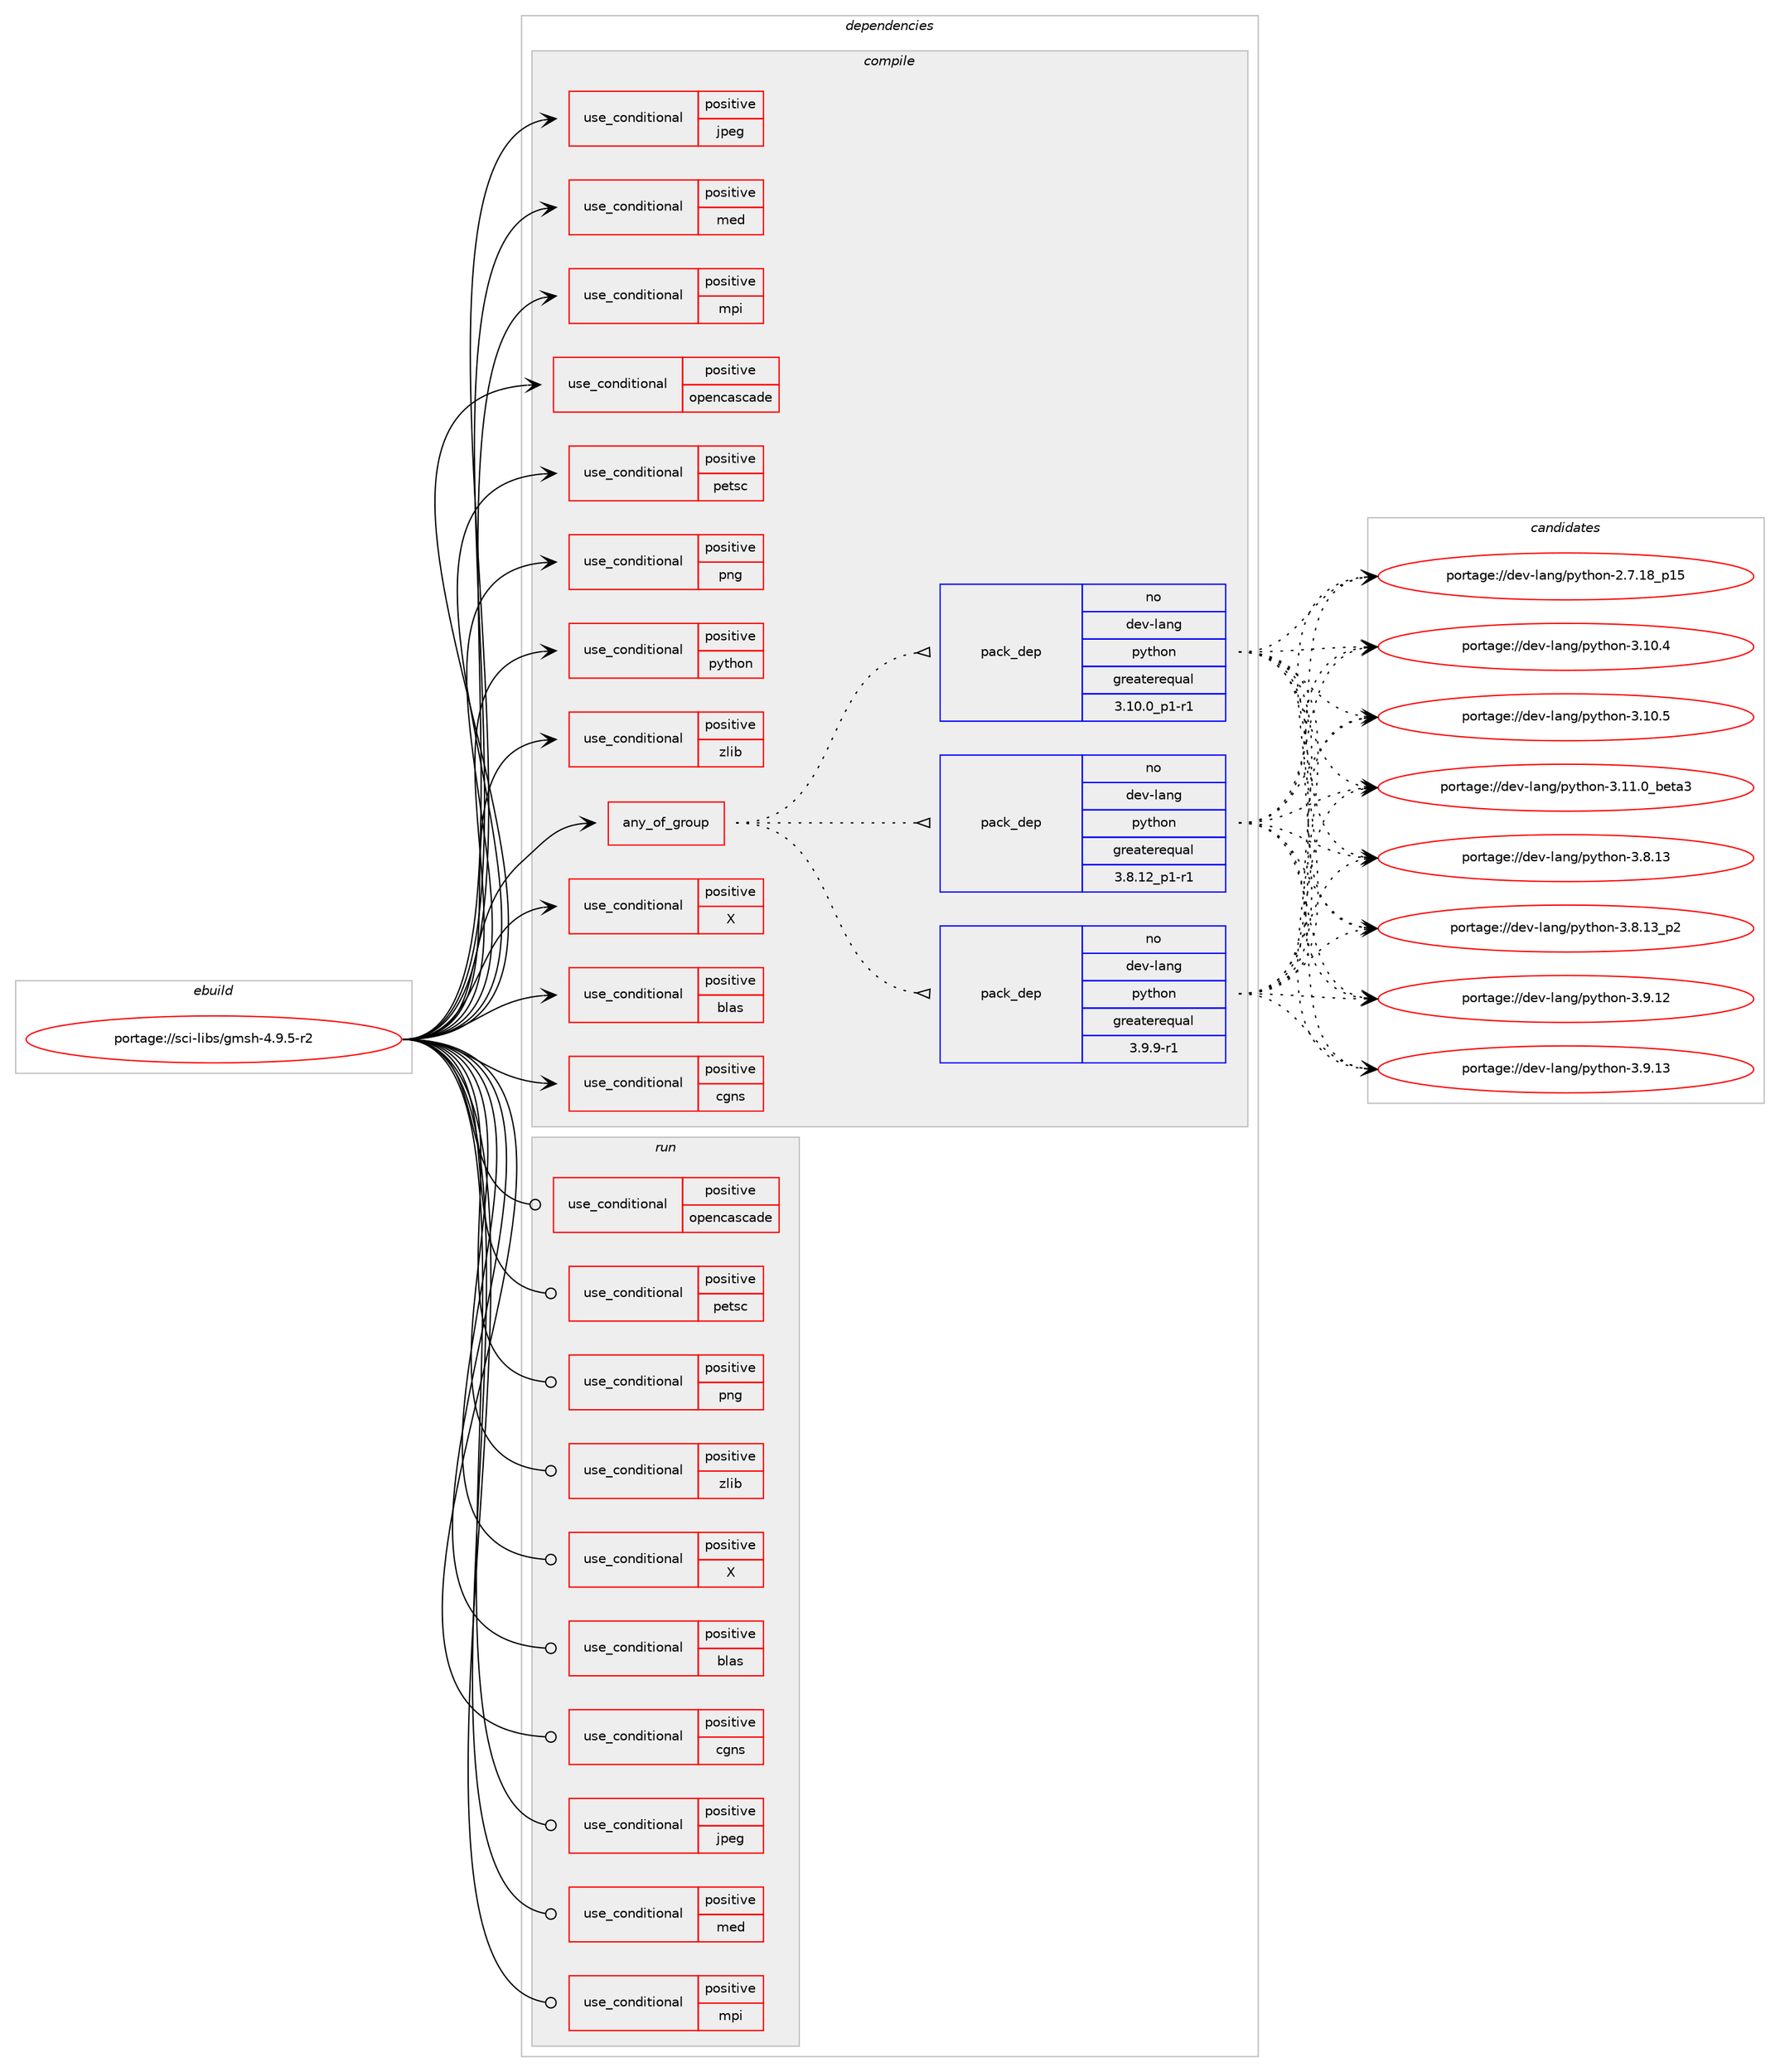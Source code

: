 digraph prolog {

# *************
# Graph options
# *************

newrank=true;
concentrate=true;
compound=true;
graph [rankdir=LR,fontname=Helvetica,fontsize=10,ranksep=1.5];#, ranksep=2.5, nodesep=0.2];
edge  [arrowhead=vee];
node  [fontname=Helvetica,fontsize=10];

# **********
# The ebuild
# **********

subgraph cluster_leftcol {
color=gray;
rank=same;
label=<<i>ebuild</i>>;
id [label="portage://sci-libs/gmsh-4.9.5-r2", color=red, width=4, href="../sci-libs/gmsh-4.9.5-r2.svg"];
}

# ****************
# The dependencies
# ****************

subgraph cluster_midcol {
color=gray;
label=<<i>dependencies</i>>;
subgraph cluster_compile {
fillcolor="#eeeeee";
style=filled;
label=<<i>compile</i>>;
subgraph any21 {
dependency3491 [label=<<TABLE BORDER="0" CELLBORDER="1" CELLSPACING="0" CELLPADDING="4"><TR><TD CELLPADDING="10">any_of_group</TD></TR></TABLE>>, shape=none, color=red];subgraph pack1073 {
dependency3492 [label=<<TABLE BORDER="0" CELLBORDER="1" CELLSPACING="0" CELLPADDING="4" WIDTH="220"><TR><TD ROWSPAN="6" CELLPADDING="30">pack_dep</TD></TR><TR><TD WIDTH="110">no</TD></TR><TR><TD>dev-lang</TD></TR><TR><TD>python</TD></TR><TR><TD>greaterequal</TD></TR><TR><TD>3.10.0_p1-r1</TD></TR></TABLE>>, shape=none, color=blue];
}
dependency3491:e -> dependency3492:w [weight=20,style="dotted",arrowhead="oinv"];
subgraph pack1074 {
dependency3493 [label=<<TABLE BORDER="0" CELLBORDER="1" CELLSPACING="0" CELLPADDING="4" WIDTH="220"><TR><TD ROWSPAN="6" CELLPADDING="30">pack_dep</TD></TR><TR><TD WIDTH="110">no</TD></TR><TR><TD>dev-lang</TD></TR><TR><TD>python</TD></TR><TR><TD>greaterequal</TD></TR><TR><TD>3.9.9-r1</TD></TR></TABLE>>, shape=none, color=blue];
}
dependency3491:e -> dependency3493:w [weight=20,style="dotted",arrowhead="oinv"];
subgraph pack1075 {
dependency3494 [label=<<TABLE BORDER="0" CELLBORDER="1" CELLSPACING="0" CELLPADDING="4" WIDTH="220"><TR><TD ROWSPAN="6" CELLPADDING="30">pack_dep</TD></TR><TR><TD WIDTH="110">no</TD></TR><TR><TD>dev-lang</TD></TR><TR><TD>python</TD></TR><TR><TD>greaterequal</TD></TR><TR><TD>3.8.12_p1-r1</TD></TR></TABLE>>, shape=none, color=blue];
}
dependency3491:e -> dependency3494:w [weight=20,style="dotted",arrowhead="oinv"];
}
id:e -> dependency3491:w [weight=20,style="solid",arrowhead="vee"];
subgraph cond2399 {
dependency3495 [label=<<TABLE BORDER="0" CELLBORDER="1" CELLSPACING="0" CELLPADDING="4"><TR><TD ROWSPAN="3" CELLPADDING="10">use_conditional</TD></TR><TR><TD>positive</TD></TR><TR><TD>X</TD></TR></TABLE>>, shape=none, color=red];
# *** BEGIN UNKNOWN DEPENDENCY TYPE (TODO) ***
# dependency3495 -> package_dependency(portage://sci-libs/gmsh-4.9.5-r2,install,no,x11-libs,fltk,none,[,,],[slot(1)],[use(enable(xft),none)])
# *** END UNKNOWN DEPENDENCY TYPE (TODO) ***

}
id:e -> dependency3495:w [weight=20,style="solid",arrowhead="vee"];
subgraph cond2400 {
dependency3496 [label=<<TABLE BORDER="0" CELLBORDER="1" CELLSPACING="0" CELLPADDING="4"><TR><TD ROWSPAN="3" CELLPADDING="10">use_conditional</TD></TR><TR><TD>positive</TD></TR><TR><TD>blas</TD></TR></TABLE>>, shape=none, color=red];
# *** BEGIN UNKNOWN DEPENDENCY TYPE (TODO) ***
# dependency3496 -> package_dependency(portage://sci-libs/gmsh-4.9.5-r2,install,no,virtual,blas,none,[,,],[],[])
# *** END UNKNOWN DEPENDENCY TYPE (TODO) ***

# *** BEGIN UNKNOWN DEPENDENCY TYPE (TODO) ***
# dependency3496 -> package_dependency(portage://sci-libs/gmsh-4.9.5-r2,install,no,virtual,lapack,none,[,,],[],[])
# *** END UNKNOWN DEPENDENCY TYPE (TODO) ***

# *** BEGIN UNKNOWN DEPENDENCY TYPE (TODO) ***
# dependency3496 -> package_dependency(portage://sci-libs/gmsh-4.9.5-r2,install,no,sci-libs,fftw,none,[,,],[slot(3.0)],[])
# *** END UNKNOWN DEPENDENCY TYPE (TODO) ***

}
id:e -> dependency3496:w [weight=20,style="solid",arrowhead="vee"];
subgraph cond2401 {
dependency3497 [label=<<TABLE BORDER="0" CELLBORDER="1" CELLSPACING="0" CELLPADDING="4"><TR><TD ROWSPAN="3" CELLPADDING="10">use_conditional</TD></TR><TR><TD>positive</TD></TR><TR><TD>cgns</TD></TR></TABLE>>, shape=none, color=red];
# *** BEGIN UNKNOWN DEPENDENCY TYPE (TODO) ***
# dependency3497 -> package_dependency(portage://sci-libs/gmsh-4.9.5-r2,install,no,sci-libs,cgnslib,none,[,,],[],[])
# *** END UNKNOWN DEPENDENCY TYPE (TODO) ***

}
id:e -> dependency3497:w [weight=20,style="solid",arrowhead="vee"];
subgraph cond2402 {
dependency3498 [label=<<TABLE BORDER="0" CELLBORDER="1" CELLSPACING="0" CELLPADDING="4"><TR><TD ROWSPAN="3" CELLPADDING="10">use_conditional</TD></TR><TR><TD>positive</TD></TR><TR><TD>jpeg</TD></TR></TABLE>>, shape=none, color=red];
# *** BEGIN UNKNOWN DEPENDENCY TYPE (TODO) ***
# dependency3498 -> package_dependency(portage://sci-libs/gmsh-4.9.5-r2,install,no,media-libs,libjpeg-turbo,none,[,,],[],[])
# *** END UNKNOWN DEPENDENCY TYPE (TODO) ***

}
id:e -> dependency3498:w [weight=20,style="solid",arrowhead="vee"];
subgraph cond2403 {
dependency3499 [label=<<TABLE BORDER="0" CELLBORDER="1" CELLSPACING="0" CELLPADDING="4"><TR><TD ROWSPAN="3" CELLPADDING="10">use_conditional</TD></TR><TR><TD>positive</TD></TR><TR><TD>med</TD></TR></TABLE>>, shape=none, color=red];
# *** BEGIN UNKNOWN DEPENDENCY TYPE (TODO) ***
# dependency3499 -> package_dependency(portage://sci-libs/gmsh-4.9.5-r2,install,no,sci-libs,med,none,[,,],[],[use(enable(mpi),none)])
# *** END UNKNOWN DEPENDENCY TYPE (TODO) ***

}
id:e -> dependency3499:w [weight=20,style="solid",arrowhead="vee"];
subgraph cond2404 {
dependency3500 [label=<<TABLE BORDER="0" CELLBORDER="1" CELLSPACING="0" CELLPADDING="4"><TR><TD ROWSPAN="3" CELLPADDING="10">use_conditional</TD></TR><TR><TD>positive</TD></TR><TR><TD>mpi</TD></TR></TABLE>>, shape=none, color=red];
# *** BEGIN UNKNOWN DEPENDENCY TYPE (TODO) ***
# dependency3500 -> package_dependency(portage://sci-libs/gmsh-4.9.5-r2,install,no,virtual,mpi,none,[,,],[],[use(enable(cxx),none)])
# *** END UNKNOWN DEPENDENCY TYPE (TODO) ***

}
id:e -> dependency3500:w [weight=20,style="solid",arrowhead="vee"];
subgraph cond2405 {
dependency3501 [label=<<TABLE BORDER="0" CELLBORDER="1" CELLSPACING="0" CELLPADDING="4"><TR><TD ROWSPAN="3" CELLPADDING="10">use_conditional</TD></TR><TR><TD>positive</TD></TR><TR><TD>opencascade</TD></TR></TABLE>>, shape=none, color=red];
# *** BEGIN UNKNOWN DEPENDENCY TYPE (TODO) ***
# dependency3501 -> package_dependency(portage://sci-libs/gmsh-4.9.5-r2,install,no,sci-libs,opencascade,none,[,,],any_different_slot,[])
# *** END UNKNOWN DEPENDENCY TYPE (TODO) ***

}
id:e -> dependency3501:w [weight=20,style="solid",arrowhead="vee"];
subgraph cond2406 {
dependency3502 [label=<<TABLE BORDER="0" CELLBORDER="1" CELLSPACING="0" CELLPADDING="4"><TR><TD ROWSPAN="3" CELLPADDING="10">use_conditional</TD></TR><TR><TD>positive</TD></TR><TR><TD>petsc</TD></TR></TABLE>>, shape=none, color=red];
# *** BEGIN UNKNOWN DEPENDENCY TYPE (TODO) ***
# dependency3502 -> package_dependency(portage://sci-libs/gmsh-4.9.5-r2,install,no,sci-mathematics,petsc,none,[,,],[],[use(equal(mpi),none)])
# *** END UNKNOWN DEPENDENCY TYPE (TODO) ***

}
id:e -> dependency3502:w [weight=20,style="solid",arrowhead="vee"];
subgraph cond2407 {
dependency3503 [label=<<TABLE BORDER="0" CELLBORDER="1" CELLSPACING="0" CELLPADDING="4"><TR><TD ROWSPAN="3" CELLPADDING="10">use_conditional</TD></TR><TR><TD>positive</TD></TR><TR><TD>png</TD></TR></TABLE>>, shape=none, color=red];
# *** BEGIN UNKNOWN DEPENDENCY TYPE (TODO) ***
# dependency3503 -> package_dependency(portage://sci-libs/gmsh-4.9.5-r2,install,no,media-libs,libpng,none,[,,],[slot(0)],[])
# *** END UNKNOWN DEPENDENCY TYPE (TODO) ***

}
id:e -> dependency3503:w [weight=20,style="solid",arrowhead="vee"];
subgraph cond2408 {
dependency3504 [label=<<TABLE BORDER="0" CELLBORDER="1" CELLSPACING="0" CELLPADDING="4"><TR><TD ROWSPAN="3" CELLPADDING="10">use_conditional</TD></TR><TR><TD>positive</TD></TR><TR><TD>python</TD></TR></TABLE>>, shape=none, color=red];
# *** BEGIN UNKNOWN DEPENDENCY TYPE (TODO) ***
# dependency3504 -> package_dependency(portage://sci-libs/gmsh-4.9.5-r2,install,no,dev-lang,swig,none,[,,],[slot(0)],[])
# *** END UNKNOWN DEPENDENCY TYPE (TODO) ***

}
id:e -> dependency3504:w [weight=20,style="solid",arrowhead="vee"];
subgraph cond2409 {
dependency3505 [label=<<TABLE BORDER="0" CELLBORDER="1" CELLSPACING="0" CELLPADDING="4"><TR><TD ROWSPAN="3" CELLPADDING="10">use_conditional</TD></TR><TR><TD>positive</TD></TR><TR><TD>zlib</TD></TR></TABLE>>, shape=none, color=red];
# *** BEGIN UNKNOWN DEPENDENCY TYPE (TODO) ***
# dependency3505 -> package_dependency(portage://sci-libs/gmsh-4.9.5-r2,install,no,sys-libs,zlib,none,[,,],[],[])
# *** END UNKNOWN DEPENDENCY TYPE (TODO) ***

}
id:e -> dependency3505:w [weight=20,style="solid",arrowhead="vee"];
# *** BEGIN UNKNOWN DEPENDENCY TYPE (TODO) ***
# id -> package_dependency(portage://sci-libs/gmsh-4.9.5-r2,install,no,virtual,fortran,none,[,,],[],[])
# *** END UNKNOWN DEPENDENCY TYPE (TODO) ***

# *** BEGIN UNKNOWN DEPENDENCY TYPE (TODO) ***
# id -> package_dependency(portage://sci-libs/gmsh-4.9.5-r2,install,no,virtual,pkgconfig,none,[,,],[],[])
# *** END UNKNOWN DEPENDENCY TYPE (TODO) ***

}
subgraph cluster_compileandrun {
fillcolor="#eeeeee";
style=filled;
label=<<i>compile and run</i>>;
}
subgraph cluster_run {
fillcolor="#eeeeee";
style=filled;
label=<<i>run</i>>;
subgraph cond2410 {
dependency3506 [label=<<TABLE BORDER="0" CELLBORDER="1" CELLSPACING="0" CELLPADDING="4"><TR><TD ROWSPAN="3" CELLPADDING="10">use_conditional</TD></TR><TR><TD>positive</TD></TR><TR><TD>X</TD></TR></TABLE>>, shape=none, color=red];
# *** BEGIN UNKNOWN DEPENDENCY TYPE (TODO) ***
# dependency3506 -> package_dependency(portage://sci-libs/gmsh-4.9.5-r2,run,no,x11-libs,fltk,none,[,,],[slot(1)],[use(enable(xft),none)])
# *** END UNKNOWN DEPENDENCY TYPE (TODO) ***

}
id:e -> dependency3506:w [weight=20,style="solid",arrowhead="odot"];
subgraph cond2411 {
dependency3507 [label=<<TABLE BORDER="0" CELLBORDER="1" CELLSPACING="0" CELLPADDING="4"><TR><TD ROWSPAN="3" CELLPADDING="10">use_conditional</TD></TR><TR><TD>positive</TD></TR><TR><TD>blas</TD></TR></TABLE>>, shape=none, color=red];
# *** BEGIN UNKNOWN DEPENDENCY TYPE (TODO) ***
# dependency3507 -> package_dependency(portage://sci-libs/gmsh-4.9.5-r2,run,no,virtual,blas,none,[,,],[],[])
# *** END UNKNOWN DEPENDENCY TYPE (TODO) ***

# *** BEGIN UNKNOWN DEPENDENCY TYPE (TODO) ***
# dependency3507 -> package_dependency(portage://sci-libs/gmsh-4.9.5-r2,run,no,virtual,lapack,none,[,,],[],[])
# *** END UNKNOWN DEPENDENCY TYPE (TODO) ***

# *** BEGIN UNKNOWN DEPENDENCY TYPE (TODO) ***
# dependency3507 -> package_dependency(portage://sci-libs/gmsh-4.9.5-r2,run,no,sci-libs,fftw,none,[,,],[slot(3.0)],[])
# *** END UNKNOWN DEPENDENCY TYPE (TODO) ***

}
id:e -> dependency3507:w [weight=20,style="solid",arrowhead="odot"];
subgraph cond2412 {
dependency3508 [label=<<TABLE BORDER="0" CELLBORDER="1" CELLSPACING="0" CELLPADDING="4"><TR><TD ROWSPAN="3" CELLPADDING="10">use_conditional</TD></TR><TR><TD>positive</TD></TR><TR><TD>cgns</TD></TR></TABLE>>, shape=none, color=red];
# *** BEGIN UNKNOWN DEPENDENCY TYPE (TODO) ***
# dependency3508 -> package_dependency(portage://sci-libs/gmsh-4.9.5-r2,run,no,sci-libs,cgnslib,none,[,,],[],[])
# *** END UNKNOWN DEPENDENCY TYPE (TODO) ***

}
id:e -> dependency3508:w [weight=20,style="solid",arrowhead="odot"];
subgraph cond2413 {
dependency3509 [label=<<TABLE BORDER="0" CELLBORDER="1" CELLSPACING="0" CELLPADDING="4"><TR><TD ROWSPAN="3" CELLPADDING="10">use_conditional</TD></TR><TR><TD>positive</TD></TR><TR><TD>jpeg</TD></TR></TABLE>>, shape=none, color=red];
# *** BEGIN UNKNOWN DEPENDENCY TYPE (TODO) ***
# dependency3509 -> package_dependency(portage://sci-libs/gmsh-4.9.5-r2,run,no,media-libs,libjpeg-turbo,none,[,,],[],[])
# *** END UNKNOWN DEPENDENCY TYPE (TODO) ***

}
id:e -> dependency3509:w [weight=20,style="solid",arrowhead="odot"];
subgraph cond2414 {
dependency3510 [label=<<TABLE BORDER="0" CELLBORDER="1" CELLSPACING="0" CELLPADDING="4"><TR><TD ROWSPAN="3" CELLPADDING="10">use_conditional</TD></TR><TR><TD>positive</TD></TR><TR><TD>med</TD></TR></TABLE>>, shape=none, color=red];
# *** BEGIN UNKNOWN DEPENDENCY TYPE (TODO) ***
# dependency3510 -> package_dependency(portage://sci-libs/gmsh-4.9.5-r2,run,no,sci-libs,med,none,[,,],[],[use(enable(mpi),none)])
# *** END UNKNOWN DEPENDENCY TYPE (TODO) ***

}
id:e -> dependency3510:w [weight=20,style="solid",arrowhead="odot"];
subgraph cond2415 {
dependency3511 [label=<<TABLE BORDER="0" CELLBORDER="1" CELLSPACING="0" CELLPADDING="4"><TR><TD ROWSPAN="3" CELLPADDING="10">use_conditional</TD></TR><TR><TD>positive</TD></TR><TR><TD>mpi</TD></TR></TABLE>>, shape=none, color=red];
# *** BEGIN UNKNOWN DEPENDENCY TYPE (TODO) ***
# dependency3511 -> package_dependency(portage://sci-libs/gmsh-4.9.5-r2,run,no,virtual,mpi,none,[,,],[],[use(enable(cxx),none)])
# *** END UNKNOWN DEPENDENCY TYPE (TODO) ***

}
id:e -> dependency3511:w [weight=20,style="solid",arrowhead="odot"];
subgraph cond2416 {
dependency3512 [label=<<TABLE BORDER="0" CELLBORDER="1" CELLSPACING="0" CELLPADDING="4"><TR><TD ROWSPAN="3" CELLPADDING="10">use_conditional</TD></TR><TR><TD>positive</TD></TR><TR><TD>opencascade</TD></TR></TABLE>>, shape=none, color=red];
# *** BEGIN UNKNOWN DEPENDENCY TYPE (TODO) ***
# dependency3512 -> package_dependency(portage://sci-libs/gmsh-4.9.5-r2,run,no,sci-libs,opencascade,none,[,,],any_different_slot,[])
# *** END UNKNOWN DEPENDENCY TYPE (TODO) ***

}
id:e -> dependency3512:w [weight=20,style="solid",arrowhead="odot"];
subgraph cond2417 {
dependency3513 [label=<<TABLE BORDER="0" CELLBORDER="1" CELLSPACING="0" CELLPADDING="4"><TR><TD ROWSPAN="3" CELLPADDING="10">use_conditional</TD></TR><TR><TD>positive</TD></TR><TR><TD>petsc</TD></TR></TABLE>>, shape=none, color=red];
# *** BEGIN UNKNOWN DEPENDENCY TYPE (TODO) ***
# dependency3513 -> package_dependency(portage://sci-libs/gmsh-4.9.5-r2,run,no,sci-mathematics,petsc,none,[,,],[],[use(equal(mpi),none)])
# *** END UNKNOWN DEPENDENCY TYPE (TODO) ***

}
id:e -> dependency3513:w [weight=20,style="solid",arrowhead="odot"];
subgraph cond2418 {
dependency3514 [label=<<TABLE BORDER="0" CELLBORDER="1" CELLSPACING="0" CELLPADDING="4"><TR><TD ROWSPAN="3" CELLPADDING="10">use_conditional</TD></TR><TR><TD>positive</TD></TR><TR><TD>png</TD></TR></TABLE>>, shape=none, color=red];
# *** BEGIN UNKNOWN DEPENDENCY TYPE (TODO) ***
# dependency3514 -> package_dependency(portage://sci-libs/gmsh-4.9.5-r2,run,no,media-libs,libpng,none,[,,],[slot(0)],[])
# *** END UNKNOWN DEPENDENCY TYPE (TODO) ***

}
id:e -> dependency3514:w [weight=20,style="solid",arrowhead="odot"];
subgraph cond2419 {
dependency3515 [label=<<TABLE BORDER="0" CELLBORDER="1" CELLSPACING="0" CELLPADDING="4"><TR><TD ROWSPAN="3" CELLPADDING="10">use_conditional</TD></TR><TR><TD>positive</TD></TR><TR><TD>zlib</TD></TR></TABLE>>, shape=none, color=red];
# *** BEGIN UNKNOWN DEPENDENCY TYPE (TODO) ***
# dependency3515 -> package_dependency(portage://sci-libs/gmsh-4.9.5-r2,run,no,sys-libs,zlib,none,[,,],[],[])
# *** END UNKNOWN DEPENDENCY TYPE (TODO) ***

}
id:e -> dependency3515:w [weight=20,style="solid",arrowhead="odot"];
# *** BEGIN UNKNOWN DEPENDENCY TYPE (TODO) ***
# id -> package_dependency(portage://sci-libs/gmsh-4.9.5-r2,run,no,virtual,fortran,none,[,,],[],[])
# *** END UNKNOWN DEPENDENCY TYPE (TODO) ***

}
}

# **************
# The candidates
# **************

subgraph cluster_choices {
rank=same;
color=gray;
label=<<i>candidates</i>>;

subgraph choice1073 {
color=black;
nodesep=1;
choice10010111845108971101034711212111610411111045504655464956951124953 [label="portage://dev-lang/python-2.7.18_p15", color=red, width=4,href="../dev-lang/python-2.7.18_p15.svg"];
choice10010111845108971101034711212111610411111045514649484652 [label="portage://dev-lang/python-3.10.4", color=red, width=4,href="../dev-lang/python-3.10.4.svg"];
choice10010111845108971101034711212111610411111045514649484653 [label="portage://dev-lang/python-3.10.5", color=red, width=4,href="../dev-lang/python-3.10.5.svg"];
choice1001011184510897110103471121211161041111104551464949464895981011169751 [label="portage://dev-lang/python-3.11.0_beta3", color=red, width=4,href="../dev-lang/python-3.11.0_beta3.svg"];
choice10010111845108971101034711212111610411111045514656464951 [label="portage://dev-lang/python-3.8.13", color=red, width=4,href="../dev-lang/python-3.8.13.svg"];
choice100101118451089711010347112121116104111110455146564649519511250 [label="portage://dev-lang/python-3.8.13_p2", color=red, width=4,href="../dev-lang/python-3.8.13_p2.svg"];
choice10010111845108971101034711212111610411111045514657464950 [label="portage://dev-lang/python-3.9.12", color=red, width=4,href="../dev-lang/python-3.9.12.svg"];
choice10010111845108971101034711212111610411111045514657464951 [label="portage://dev-lang/python-3.9.13", color=red, width=4,href="../dev-lang/python-3.9.13.svg"];
dependency3492:e -> choice10010111845108971101034711212111610411111045504655464956951124953:w [style=dotted,weight="100"];
dependency3492:e -> choice10010111845108971101034711212111610411111045514649484652:w [style=dotted,weight="100"];
dependency3492:e -> choice10010111845108971101034711212111610411111045514649484653:w [style=dotted,weight="100"];
dependency3492:e -> choice1001011184510897110103471121211161041111104551464949464895981011169751:w [style=dotted,weight="100"];
dependency3492:e -> choice10010111845108971101034711212111610411111045514656464951:w [style=dotted,weight="100"];
dependency3492:e -> choice100101118451089711010347112121116104111110455146564649519511250:w [style=dotted,weight="100"];
dependency3492:e -> choice10010111845108971101034711212111610411111045514657464950:w [style=dotted,weight="100"];
dependency3492:e -> choice10010111845108971101034711212111610411111045514657464951:w [style=dotted,weight="100"];
}
subgraph choice1074 {
color=black;
nodesep=1;
choice10010111845108971101034711212111610411111045504655464956951124953 [label="portage://dev-lang/python-2.7.18_p15", color=red, width=4,href="../dev-lang/python-2.7.18_p15.svg"];
choice10010111845108971101034711212111610411111045514649484652 [label="portage://dev-lang/python-3.10.4", color=red, width=4,href="../dev-lang/python-3.10.4.svg"];
choice10010111845108971101034711212111610411111045514649484653 [label="portage://dev-lang/python-3.10.5", color=red, width=4,href="../dev-lang/python-3.10.5.svg"];
choice1001011184510897110103471121211161041111104551464949464895981011169751 [label="portage://dev-lang/python-3.11.0_beta3", color=red, width=4,href="../dev-lang/python-3.11.0_beta3.svg"];
choice10010111845108971101034711212111610411111045514656464951 [label="portage://dev-lang/python-3.8.13", color=red, width=4,href="../dev-lang/python-3.8.13.svg"];
choice100101118451089711010347112121116104111110455146564649519511250 [label="portage://dev-lang/python-3.8.13_p2", color=red, width=4,href="../dev-lang/python-3.8.13_p2.svg"];
choice10010111845108971101034711212111610411111045514657464950 [label="portage://dev-lang/python-3.9.12", color=red, width=4,href="../dev-lang/python-3.9.12.svg"];
choice10010111845108971101034711212111610411111045514657464951 [label="portage://dev-lang/python-3.9.13", color=red, width=4,href="../dev-lang/python-3.9.13.svg"];
dependency3493:e -> choice10010111845108971101034711212111610411111045504655464956951124953:w [style=dotted,weight="100"];
dependency3493:e -> choice10010111845108971101034711212111610411111045514649484652:w [style=dotted,weight="100"];
dependency3493:e -> choice10010111845108971101034711212111610411111045514649484653:w [style=dotted,weight="100"];
dependency3493:e -> choice1001011184510897110103471121211161041111104551464949464895981011169751:w [style=dotted,weight="100"];
dependency3493:e -> choice10010111845108971101034711212111610411111045514656464951:w [style=dotted,weight="100"];
dependency3493:e -> choice100101118451089711010347112121116104111110455146564649519511250:w [style=dotted,weight="100"];
dependency3493:e -> choice10010111845108971101034711212111610411111045514657464950:w [style=dotted,weight="100"];
dependency3493:e -> choice10010111845108971101034711212111610411111045514657464951:w [style=dotted,weight="100"];
}
subgraph choice1075 {
color=black;
nodesep=1;
choice10010111845108971101034711212111610411111045504655464956951124953 [label="portage://dev-lang/python-2.7.18_p15", color=red, width=4,href="../dev-lang/python-2.7.18_p15.svg"];
choice10010111845108971101034711212111610411111045514649484652 [label="portage://dev-lang/python-3.10.4", color=red, width=4,href="../dev-lang/python-3.10.4.svg"];
choice10010111845108971101034711212111610411111045514649484653 [label="portage://dev-lang/python-3.10.5", color=red, width=4,href="../dev-lang/python-3.10.5.svg"];
choice1001011184510897110103471121211161041111104551464949464895981011169751 [label="portage://dev-lang/python-3.11.0_beta3", color=red, width=4,href="../dev-lang/python-3.11.0_beta3.svg"];
choice10010111845108971101034711212111610411111045514656464951 [label="portage://dev-lang/python-3.8.13", color=red, width=4,href="../dev-lang/python-3.8.13.svg"];
choice100101118451089711010347112121116104111110455146564649519511250 [label="portage://dev-lang/python-3.8.13_p2", color=red, width=4,href="../dev-lang/python-3.8.13_p2.svg"];
choice10010111845108971101034711212111610411111045514657464950 [label="portage://dev-lang/python-3.9.12", color=red, width=4,href="../dev-lang/python-3.9.12.svg"];
choice10010111845108971101034711212111610411111045514657464951 [label="portage://dev-lang/python-3.9.13", color=red, width=4,href="../dev-lang/python-3.9.13.svg"];
dependency3494:e -> choice10010111845108971101034711212111610411111045504655464956951124953:w [style=dotted,weight="100"];
dependency3494:e -> choice10010111845108971101034711212111610411111045514649484652:w [style=dotted,weight="100"];
dependency3494:e -> choice10010111845108971101034711212111610411111045514649484653:w [style=dotted,weight="100"];
dependency3494:e -> choice1001011184510897110103471121211161041111104551464949464895981011169751:w [style=dotted,weight="100"];
dependency3494:e -> choice10010111845108971101034711212111610411111045514656464951:w [style=dotted,weight="100"];
dependency3494:e -> choice100101118451089711010347112121116104111110455146564649519511250:w [style=dotted,weight="100"];
dependency3494:e -> choice10010111845108971101034711212111610411111045514657464950:w [style=dotted,weight="100"];
dependency3494:e -> choice10010111845108971101034711212111610411111045514657464951:w [style=dotted,weight="100"];
}
}

}
